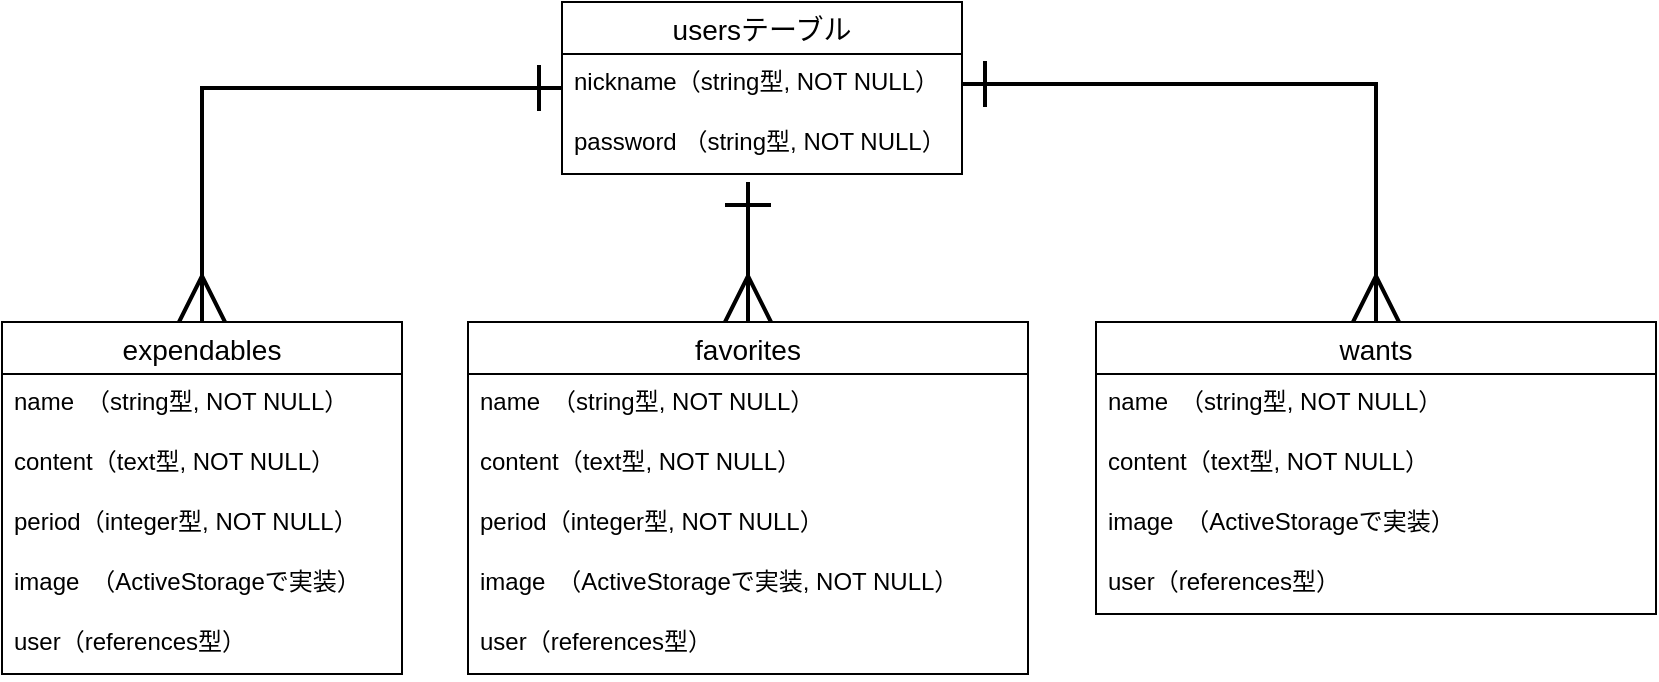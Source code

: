 <mxfile version="13.10.0" type="embed">
    <diagram id="8XyQxQcrq9D-l2BTudOl" name="ページ1">
        <mxGraphModel dx="728" dy="680" grid="1" gridSize="10" guides="1" tooltips="1" connect="1" arrows="1" fold="1" page="1" pageScale="1" pageWidth="827" pageHeight="1169" math="0" shadow="0">
            <root>
                <mxCell id="0"/>
                <mxCell id="1" parent="0"/>
                <mxCell id="70" style="edgeStyle=orthogonalEdgeStyle;rounded=0;orthogonalLoop=1;jettySize=auto;html=1;entryX=0.5;entryY=0;entryDx=0;entryDy=0;strokeWidth=2;startArrow=ERone;startFill=0;endArrow=ERmany;endFill=0;targetPerimeterSpacing=0;endSize=20;startSize=20;" edge="1" parent="1" source="42" target="47">
                    <mxGeometry relative="1" as="geometry"/>
                </mxCell>
                <mxCell id="42" value="usersテーブル" style="swimlane;fontStyle=0;childLayout=stackLayout;horizontal=1;startSize=26;horizontalStack=0;resizeParent=1;resizeParentMax=0;resizeLast=0;collapsible=1;marginBottom=0;align=center;fontSize=14;" vertex="1" parent="1">
                    <mxGeometry x="280" y="120" width="200" height="86" as="geometry"/>
                </mxCell>
                <mxCell id="43" value="nickname（string型, NOT NULL）" style="text;strokeColor=none;fillColor=none;spacingLeft=4;spacingRight=4;overflow=hidden;rotatable=0;points=[[0,0.5],[1,0.5]];portConstraint=eastwest;fontSize=12;" vertex="1" parent="42">
                    <mxGeometry y="26" width="200" height="30" as="geometry"/>
                </mxCell>
                <mxCell id="44" value="password （string型, NOT NULL）" style="text;strokeColor=none;fillColor=none;spacingLeft=4;spacingRight=4;overflow=hidden;rotatable=0;points=[[0,0.5],[1,0.5]];portConstraint=eastwest;fontSize=12;" vertex="1" parent="42">
                    <mxGeometry y="56" width="200" height="30" as="geometry"/>
                </mxCell>
                <mxCell id="47" value="expendables" style="swimlane;fontStyle=0;childLayout=stackLayout;horizontal=1;startSize=26;horizontalStack=0;resizeParent=1;resizeParentMax=0;resizeLast=0;collapsible=1;marginBottom=0;align=center;fontSize=14;" vertex="1" parent="1">
                    <mxGeometry y="280" width="200" height="176" as="geometry"/>
                </mxCell>
                <mxCell id="48" value="name　（string型, NOT NULL）" style="text;strokeColor=none;fillColor=none;spacingLeft=4;spacingRight=4;overflow=hidden;rotatable=0;points=[[0,0.5],[1,0.5]];portConstraint=eastwest;fontSize=12;" vertex="1" parent="47">
                    <mxGeometry y="26" width="200" height="30" as="geometry"/>
                </mxCell>
                <mxCell id="49" value="content（text型, NOT NULL）" style="text;strokeColor=none;fillColor=none;spacingLeft=4;spacingRight=4;overflow=hidden;rotatable=0;points=[[0,0.5],[1,0.5]];portConstraint=eastwest;fontSize=12;" vertex="1" parent="47">
                    <mxGeometry y="56" width="200" height="30" as="geometry"/>
                </mxCell>
                <mxCell id="50" value="period（integer型, NOT NULL）" style="text;strokeColor=none;fillColor=none;spacingLeft=4;spacingRight=4;overflow=hidden;rotatable=0;points=[[0,0.5],[1,0.5]];portConstraint=eastwest;fontSize=12;" vertex="1" parent="47">
                    <mxGeometry y="86" width="200" height="30" as="geometry"/>
                </mxCell>
                <mxCell id="63" value="image　（ActiveStorageで実装）" style="text;strokeColor=none;fillColor=none;spacingLeft=4;spacingRight=4;overflow=hidden;rotatable=0;points=[[0,0.5],[1,0.5]];portConstraint=eastwest;fontSize=12;" vertex="1" parent="47">
                    <mxGeometry y="116" width="200" height="30" as="geometry"/>
                </mxCell>
                <mxCell id="51" value="user（references型）" style="text;strokeColor=none;fillColor=none;spacingLeft=4;spacingRight=4;overflow=hidden;rotatable=0;points=[[0,0.5],[1,0.5]];portConstraint=eastwest;fontSize=12;" vertex="1" parent="47">
                    <mxGeometry y="146" width="200" height="30" as="geometry"/>
                </mxCell>
                <mxCell id="71" style="edgeStyle=orthogonalEdgeStyle;rounded=0;orthogonalLoop=1;jettySize=auto;html=1;exitX=0.5;exitY=0;exitDx=0;exitDy=0;startArrow=ERmany;startFill=0;startSize=20;endArrow=ERone;endFill=0;endSize=20;targetPerimeterSpacing=0;strokeWidth=2;" edge="1" parent="1" source="52">
                    <mxGeometry relative="1" as="geometry">
                        <mxPoint x="373" y="210" as="targetPoint"/>
                    </mxGeometry>
                </mxCell>
                <mxCell id="52" value="favorites" style="swimlane;fontStyle=0;childLayout=stackLayout;horizontal=1;startSize=26;horizontalStack=0;resizeParent=1;resizeParentMax=0;resizeLast=0;collapsible=1;marginBottom=0;align=center;fontSize=14;" vertex="1" parent="1">
                    <mxGeometry x="233" y="280" width="280" height="176" as="geometry"/>
                </mxCell>
                <mxCell id="53" value="name　（string型, NOT NULL）" style="text;strokeColor=none;fillColor=none;spacingLeft=4;spacingRight=4;overflow=hidden;rotatable=0;points=[[0,0.5],[1,0.5]];portConstraint=eastwest;fontSize=12;" vertex="1" parent="52">
                    <mxGeometry y="26" width="280" height="30" as="geometry"/>
                </mxCell>
                <mxCell id="54" value="content（text型, NOT NULL）" style="text;strokeColor=none;fillColor=none;spacingLeft=4;spacingRight=4;overflow=hidden;rotatable=0;points=[[0,0.5],[1,0.5]];portConstraint=eastwest;fontSize=12;" vertex="1" parent="52">
                    <mxGeometry y="56" width="280" height="30" as="geometry"/>
                </mxCell>
                <mxCell id="55" value="period（integer型, NOT NULL）" style="text;strokeColor=none;fillColor=none;spacingLeft=4;spacingRight=4;overflow=hidden;rotatable=0;points=[[0,0.5],[1,0.5]];portConstraint=eastwest;fontSize=12;" vertex="1" parent="52">
                    <mxGeometry y="86" width="280" height="30" as="geometry"/>
                </mxCell>
                <mxCell id="57" value="image　（ActiveStorageで実装, NOT NULL）" style="text;strokeColor=none;fillColor=none;spacingLeft=4;spacingRight=4;overflow=hidden;rotatable=0;points=[[0,0.5],[1,0.5]];portConstraint=eastwest;fontSize=12;" vertex="1" parent="52">
                    <mxGeometry y="116" width="280" height="30" as="geometry"/>
                </mxCell>
                <mxCell id="56" value="user（references型）" style="text;strokeColor=none;fillColor=none;spacingLeft=4;spacingRight=4;overflow=hidden;rotatable=0;points=[[0,0.5],[1,0.5]];portConstraint=eastwest;fontSize=12;" vertex="1" parent="52">
                    <mxGeometry y="146" width="280" height="30" as="geometry"/>
                </mxCell>
                <mxCell id="72" style="edgeStyle=orthogonalEdgeStyle;rounded=0;orthogonalLoop=1;jettySize=auto;html=1;exitX=0.5;exitY=0;exitDx=0;exitDy=0;entryX=1;entryY=0.5;entryDx=0;entryDy=0;startArrow=ERmany;startFill=0;startSize=20;endArrow=ERone;endFill=0;endSize=20;targetPerimeterSpacing=0;strokeWidth=2;" edge="1" parent="1" source="64" target="43">
                    <mxGeometry relative="1" as="geometry"/>
                </mxCell>
                <mxCell id="64" value="wants" style="swimlane;fontStyle=0;childLayout=stackLayout;horizontal=1;startSize=26;horizontalStack=0;resizeParent=1;resizeParentMax=0;resizeLast=0;collapsible=1;marginBottom=0;align=center;fontSize=14;" vertex="1" parent="1">
                    <mxGeometry x="547" y="280" width="280" height="146" as="geometry"/>
                </mxCell>
                <mxCell id="65" value="name　（string型, NOT NULL）" style="text;strokeColor=none;fillColor=none;spacingLeft=4;spacingRight=4;overflow=hidden;rotatable=0;points=[[0,0.5],[1,0.5]];portConstraint=eastwest;fontSize=12;" vertex="1" parent="64">
                    <mxGeometry y="26" width="280" height="30" as="geometry"/>
                </mxCell>
                <mxCell id="66" value="content（text型, NOT NULL）" style="text;strokeColor=none;fillColor=none;spacingLeft=4;spacingRight=4;overflow=hidden;rotatable=0;points=[[0,0.5],[1,0.5]];portConstraint=eastwest;fontSize=12;" vertex="1" parent="64">
                    <mxGeometry y="56" width="280" height="30" as="geometry"/>
                </mxCell>
                <mxCell id="68" value="image　（ActiveStorageで実装）" style="text;strokeColor=none;fillColor=none;spacingLeft=4;spacingRight=4;overflow=hidden;rotatable=0;points=[[0,0.5],[1,0.5]];portConstraint=eastwest;fontSize=12;" vertex="1" parent="64">
                    <mxGeometry y="86" width="280" height="30" as="geometry"/>
                </mxCell>
                <mxCell id="69" value="user（references型）" style="text;strokeColor=none;fillColor=none;spacingLeft=4;spacingRight=4;overflow=hidden;rotatable=0;points=[[0,0.5],[1,0.5]];portConstraint=eastwest;fontSize=12;" vertex="1" parent="64">
                    <mxGeometry y="116" width="280" height="30" as="geometry"/>
                </mxCell>
            </root>
        </mxGraphModel>
    </diagram>
</mxfile>